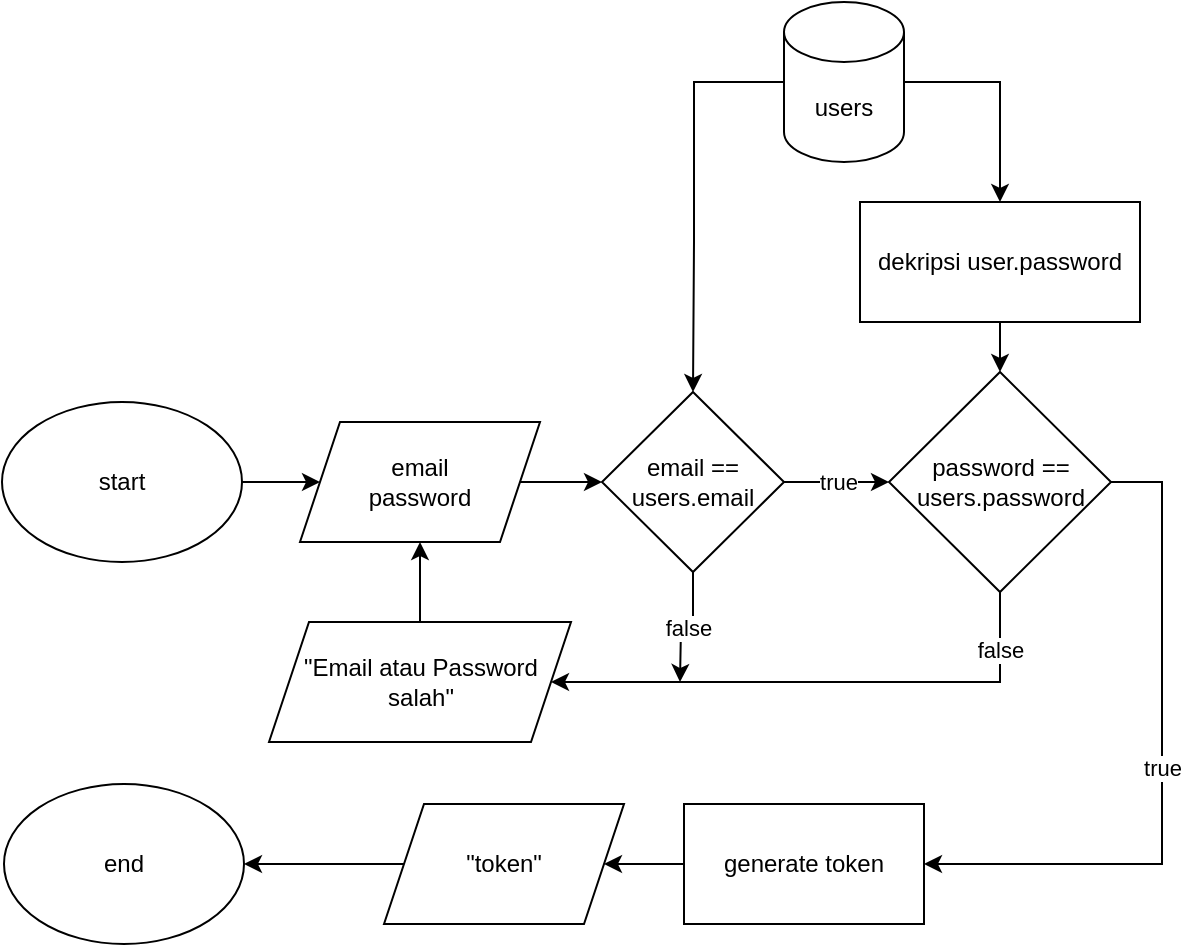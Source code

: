 <mxfile version="20.0.4" type="device"><diagram id="3SLn0Ne5hBIzB9WzSCxA" name="Page-1"><mxGraphModel dx="1422" dy="804" grid="1" gridSize="10" guides="1" tooltips="1" connect="1" arrows="1" fold="1" page="1" pageScale="1" pageWidth="850" pageHeight="1100" math="0" shadow="0"><root><mxCell id="0"/><mxCell id="1" parent="0"/><mxCell id="GC4pX8rKoJdlufOmxAkp-14" style="edgeStyle=orthogonalEdgeStyle;rounded=0;orthogonalLoop=1;jettySize=auto;html=1;entryX=0;entryY=0.5;entryDx=0;entryDy=0;" parent="1" source="GC4pX8rKoJdlufOmxAkp-1" target="GC4pX8rKoJdlufOmxAkp-2" edge="1"><mxGeometry relative="1" as="geometry"/></mxCell><mxCell id="GC4pX8rKoJdlufOmxAkp-1" value="start" style="ellipse;whiteSpace=wrap;html=1;" parent="1" vertex="1"><mxGeometry x="80" y="280" width="120" height="80" as="geometry"/></mxCell><mxCell id="GC4pX8rKoJdlufOmxAkp-11" style="edgeStyle=orthogonalEdgeStyle;rounded=0;orthogonalLoop=1;jettySize=auto;html=1;" parent="1" source="GC4pX8rKoJdlufOmxAkp-2" target="GC4pX8rKoJdlufOmxAkp-3" edge="1"><mxGeometry relative="1" as="geometry"/></mxCell><mxCell id="GC4pX8rKoJdlufOmxAkp-2" value="email&lt;br&gt;password" style="shape=parallelogram;perimeter=parallelogramPerimeter;whiteSpace=wrap;html=1;fixedSize=1;" parent="1" vertex="1"><mxGeometry x="229" y="290" width="120" height="60" as="geometry"/></mxCell><mxCell id="GC4pX8rKoJdlufOmxAkp-9" value="true" style="edgeStyle=orthogonalEdgeStyle;rounded=0;orthogonalLoop=1;jettySize=auto;html=1;entryX=0;entryY=0.5;entryDx=0;entryDy=0;" parent="1" source="GC4pX8rKoJdlufOmxAkp-3" target="GC4pX8rKoJdlufOmxAkp-5" edge="1"><mxGeometry relative="1" as="geometry"/></mxCell><mxCell id="GC4pX8rKoJdlufOmxAkp-21" value="false" style="edgeStyle=orthogonalEdgeStyle;rounded=0;orthogonalLoop=1;jettySize=auto;html=1;" parent="1" source="GC4pX8rKoJdlufOmxAkp-3" edge="1"><mxGeometry relative="1" as="geometry"><mxPoint x="419" y="420" as="targetPoint"/></mxGeometry></mxCell><mxCell id="GC4pX8rKoJdlufOmxAkp-3" value="email == users.email" style="rhombus;whiteSpace=wrap;html=1;" parent="1" vertex="1"><mxGeometry x="380" y="275" width="91" height="90" as="geometry"/></mxCell><mxCell id="GC4pX8rKoJdlufOmxAkp-8" style="edgeStyle=orthogonalEdgeStyle;rounded=0;orthogonalLoop=1;jettySize=auto;html=1;entryX=0.5;entryY=0;entryDx=0;entryDy=0;" parent="1" source="GC4pX8rKoJdlufOmxAkp-4" target="UVd4PCwuVrcS9nCh7Z2m-2" edge="1"><mxGeometry relative="1" as="geometry"><Array as="points"><mxPoint x="579" y="120"/></Array></mxGeometry></mxCell><mxCell id="UVd4PCwuVrcS9nCh7Z2m-1" style="edgeStyle=orthogonalEdgeStyle;rounded=0;orthogonalLoop=1;jettySize=auto;html=1;entryX=0.5;entryY=0;entryDx=0;entryDy=0;" edge="1" parent="1" source="GC4pX8rKoJdlufOmxAkp-4" target="GC4pX8rKoJdlufOmxAkp-3"><mxGeometry relative="1" as="geometry"><Array as="points"><mxPoint x="426" y="200"/><mxPoint x="426" y="255"/></Array></mxGeometry></mxCell><mxCell id="GC4pX8rKoJdlufOmxAkp-4" value="users" style="shape=cylinder3;whiteSpace=wrap;html=1;boundedLbl=1;backgroundOutline=1;size=15;" parent="1" vertex="1"><mxGeometry x="471" y="80" width="60" height="80" as="geometry"/></mxCell><mxCell id="GC4pX8rKoJdlufOmxAkp-20" value="false" style="edgeStyle=orthogonalEdgeStyle;rounded=0;orthogonalLoop=1;jettySize=auto;html=1;entryX=1;entryY=0.5;entryDx=0;entryDy=0;" parent="1" source="GC4pX8rKoJdlufOmxAkp-5" target="GC4pX8rKoJdlufOmxAkp-19" edge="1"><mxGeometry x="-0.789" relative="1" as="geometry"><Array as="points"><mxPoint x="579" y="420"/></Array><mxPoint as="offset"/></mxGeometry></mxCell><mxCell id="UVd4PCwuVrcS9nCh7Z2m-4" value="true" style="edgeStyle=orthogonalEdgeStyle;rounded=0;orthogonalLoop=1;jettySize=auto;html=1;entryX=1;entryY=0.5;entryDx=0;entryDy=0;" edge="1" parent="1" source="GC4pX8rKoJdlufOmxAkp-5" target="GC4pX8rKoJdlufOmxAkp-12"><mxGeometry relative="1" as="geometry"><Array as="points"><mxPoint x="660" y="320"/><mxPoint x="660" y="511"/></Array></mxGeometry></mxCell><mxCell id="GC4pX8rKoJdlufOmxAkp-5" value="password ==&lt;br&gt;users.password" style="rhombus;whiteSpace=wrap;html=1;" parent="1" vertex="1"><mxGeometry x="523.5" y="265" width="111" height="110" as="geometry"/></mxCell><mxCell id="GC4pX8rKoJdlufOmxAkp-17" style="edgeStyle=orthogonalEdgeStyle;rounded=0;orthogonalLoop=1;jettySize=auto;html=1;entryX=1;entryY=0.5;entryDx=0;entryDy=0;" parent="1" source="GC4pX8rKoJdlufOmxAkp-12" target="GC4pX8rKoJdlufOmxAkp-15" edge="1"><mxGeometry relative="1" as="geometry"/></mxCell><mxCell id="GC4pX8rKoJdlufOmxAkp-12" value="generate token" style="rounded=0;whiteSpace=wrap;html=1;" parent="1" vertex="1"><mxGeometry x="421" y="481" width="120" height="60" as="geometry"/></mxCell><mxCell id="GC4pX8rKoJdlufOmxAkp-18" style="edgeStyle=orthogonalEdgeStyle;rounded=0;orthogonalLoop=1;jettySize=auto;html=1;entryX=1;entryY=0.5;entryDx=0;entryDy=0;" parent="1" source="GC4pX8rKoJdlufOmxAkp-15" target="GC4pX8rKoJdlufOmxAkp-16" edge="1"><mxGeometry relative="1" as="geometry"/></mxCell><mxCell id="GC4pX8rKoJdlufOmxAkp-15" value="&quot;token&quot;" style="shape=parallelogram;perimeter=parallelogramPerimeter;whiteSpace=wrap;html=1;fixedSize=1;" parent="1" vertex="1"><mxGeometry x="271" y="481" width="120" height="60" as="geometry"/></mxCell><mxCell id="GC4pX8rKoJdlufOmxAkp-16" value="end" style="ellipse;whiteSpace=wrap;html=1;" parent="1" vertex="1"><mxGeometry x="81" y="471" width="120" height="80" as="geometry"/></mxCell><mxCell id="GC4pX8rKoJdlufOmxAkp-22" style="edgeStyle=orthogonalEdgeStyle;rounded=0;orthogonalLoop=1;jettySize=auto;html=1;entryX=0.5;entryY=1;entryDx=0;entryDy=0;" parent="1" source="GC4pX8rKoJdlufOmxAkp-19" target="GC4pX8rKoJdlufOmxAkp-2" edge="1"><mxGeometry relative="1" as="geometry"/></mxCell><mxCell id="GC4pX8rKoJdlufOmxAkp-19" value="&quot;Email atau Password&lt;br&gt;salah&quot;" style="shape=parallelogram;perimeter=parallelogramPerimeter;whiteSpace=wrap;html=1;fixedSize=1;" parent="1" vertex="1"><mxGeometry x="213.5" y="390" width="151" height="60" as="geometry"/></mxCell><mxCell id="UVd4PCwuVrcS9nCh7Z2m-3" style="edgeStyle=orthogonalEdgeStyle;rounded=0;orthogonalLoop=1;jettySize=auto;html=1;entryX=0.5;entryY=0;entryDx=0;entryDy=0;" edge="1" parent="1" source="UVd4PCwuVrcS9nCh7Z2m-2" target="GC4pX8rKoJdlufOmxAkp-5"><mxGeometry relative="1" as="geometry"/></mxCell><mxCell id="UVd4PCwuVrcS9nCh7Z2m-2" value="dekripsi user.password" style="rounded=0;whiteSpace=wrap;html=1;" vertex="1" parent="1"><mxGeometry x="509" y="180" width="140" height="60" as="geometry"/></mxCell></root></mxGraphModel></diagram></mxfile>